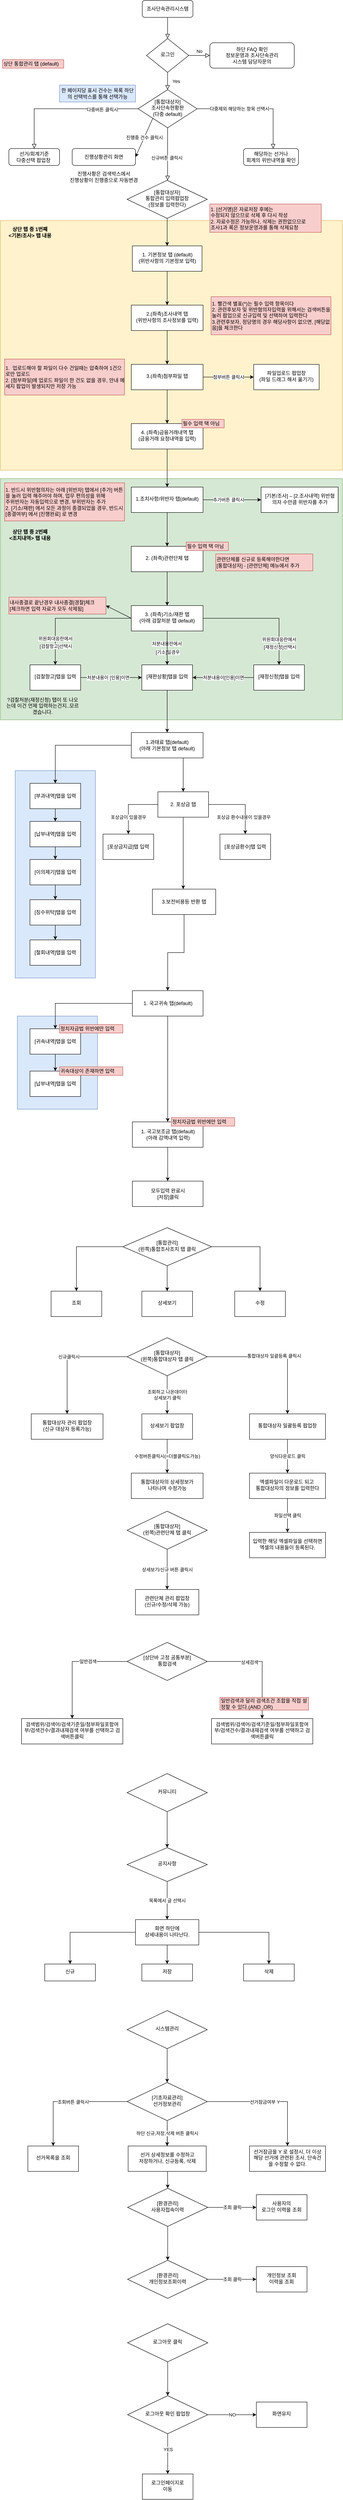 <mxfile version="14.5.10" type="github">
  <diagram id="C5RBs43oDa-KdzZeNtuy" name="Page-1">
    <mxGraphModel dx="1038" dy="548" grid="1" gridSize="10" guides="1" tooltips="1" connect="1" arrows="1" fold="1" page="1" pageScale="1" pageWidth="827" pageHeight="1169" math="0" shadow="0">
      <root>
        <mxCell id="WIyWlLk6GJQsqaUBKTNV-0" />
        <mxCell id="WIyWlLk6GJQsqaUBKTNV-1" parent="WIyWlLk6GJQsqaUBKTNV-0" />
        <mxCell id="6jBMZ8I1oBQu_9AgyXMn-78" value="" style="endArrow=classic;html=1;exitX=0.5;exitY=1;exitDx=0;exitDy=0;entryX=0.5;entryY=0;entryDx=0;entryDy=0;" edge="1" parent="WIyWlLk6GJQsqaUBKTNV-1" source="6jBMZ8I1oBQu_9AgyXMn-67" target="6jBMZ8I1oBQu_9AgyXMn-77">
          <mxGeometry width="50" height="50" relative="1" as="geometry">
            <mxPoint x="490" y="5180" as="sourcePoint" />
            <mxPoint x="406" y="5230" as="targetPoint" />
          </mxGeometry>
        </mxCell>
        <mxCell id="6jBMZ8I1oBQu_9AgyXMn-10" value="" style="rounded=0;whiteSpace=wrap;html=1;fillColor=#dae8fc;strokeColor=#6c8ebf;" vertex="1" parent="WIyWlLk6GJQsqaUBKTNV-1">
          <mxGeometry x="50" y="2470" width="190" height="220" as="geometry" />
        </mxCell>
        <mxCell id="VF_8aTGz_swJNqBdA8Xl-92" value="" style="rounded=0;whiteSpace=wrap;html=1;fillColor=#dae8fc;strokeColor=#6c8ebf;" parent="WIyWlLk6GJQsqaUBKTNV-1" vertex="1">
          <mxGeometry x="45" y="1890" width="190" height="490" as="geometry" />
        </mxCell>
        <mxCell id="VF_8aTGz_swJNqBdA8Xl-57" value="" style="rounded=0;whiteSpace=wrap;html=1;fillColor=#d5e8d4;strokeColor=#82b366;" parent="WIyWlLk6GJQsqaUBKTNV-1" vertex="1">
          <mxGeometry x="10" y="1200" width="810" height="570" as="geometry" />
        </mxCell>
        <mxCell id="VF_8aTGz_swJNqBdA8Xl-43" value="" style="rounded=0;whiteSpace=wrap;html=1;fillColor=#fff2cc;strokeColor=#d6b656;" parent="WIyWlLk6GJQsqaUBKTNV-1" vertex="1">
          <mxGeometry x="10" y="590" width="810" height="590" as="geometry" />
        </mxCell>
        <mxCell id="WIyWlLk6GJQsqaUBKTNV-2" value="" style="rounded=0;html=1;jettySize=auto;orthogonalLoop=1;fontSize=11;endArrow=block;endFill=0;endSize=8;strokeWidth=1;shadow=0;labelBackgroundColor=none;edgeStyle=orthogonalEdgeStyle;" parent="WIyWlLk6GJQsqaUBKTNV-1" source="WIyWlLk6GJQsqaUBKTNV-3" target="WIyWlLk6GJQsqaUBKTNV-6" edge="1">
          <mxGeometry relative="1" as="geometry" />
        </mxCell>
        <mxCell id="WIyWlLk6GJQsqaUBKTNV-3" value="조사단속관리시스템" style="rounded=1;whiteSpace=wrap;html=1;fontSize=12;glass=0;strokeWidth=1;shadow=0;" parent="WIyWlLk6GJQsqaUBKTNV-1" vertex="1">
          <mxGeometry x="346" y="70" width="120" height="40" as="geometry" />
        </mxCell>
        <mxCell id="WIyWlLk6GJQsqaUBKTNV-4" value="Yes" style="rounded=0;html=1;jettySize=auto;orthogonalLoop=1;fontSize=11;endArrow=block;endFill=0;endSize=8;strokeWidth=1;shadow=0;labelBackgroundColor=none;edgeStyle=orthogonalEdgeStyle;" parent="WIyWlLk6GJQsqaUBKTNV-1" source="WIyWlLk6GJQsqaUBKTNV-6" target="WIyWlLk6GJQsqaUBKTNV-10" edge="1">
          <mxGeometry y="20" relative="1" as="geometry">
            <mxPoint as="offset" />
          </mxGeometry>
        </mxCell>
        <mxCell id="WIyWlLk6GJQsqaUBKTNV-5" value="No" style="edgeStyle=orthogonalEdgeStyle;rounded=0;html=1;jettySize=auto;orthogonalLoop=1;fontSize=11;endArrow=block;endFill=0;endSize=8;strokeWidth=1;shadow=0;labelBackgroundColor=none;" parent="WIyWlLk6GJQsqaUBKTNV-1" source="WIyWlLk6GJQsqaUBKTNV-6" target="WIyWlLk6GJQsqaUBKTNV-7" edge="1">
          <mxGeometry y="10" relative="1" as="geometry">
            <mxPoint as="offset" />
          </mxGeometry>
        </mxCell>
        <mxCell id="WIyWlLk6GJQsqaUBKTNV-6" value="로그인" style="rhombus;whiteSpace=wrap;html=1;shadow=0;fontFamily=Helvetica;fontSize=12;align=center;strokeWidth=1;spacing=6;spacingTop=-4;" parent="WIyWlLk6GJQsqaUBKTNV-1" vertex="1">
          <mxGeometry x="356" y="160" width="100" height="80" as="geometry" />
        </mxCell>
        <mxCell id="WIyWlLk6GJQsqaUBKTNV-7" value="하단 FAQ 확인&lt;br&gt;정보운영과 조사단속관리 &lt;br&gt;시스템 담당자문의" style="rounded=1;whiteSpace=wrap;html=1;fontSize=12;glass=0;strokeWidth=1;shadow=0;" parent="WIyWlLk6GJQsqaUBKTNV-1" vertex="1">
          <mxGeometry x="506" y="170" width="200" height="60" as="geometry" />
        </mxCell>
        <mxCell id="WIyWlLk6GJQsqaUBKTNV-8" value="" style="rounded=0;html=1;jettySize=auto;orthogonalLoop=1;fontSize=11;endArrow=block;endFill=0;endSize=8;strokeWidth=1;shadow=0;labelBackgroundColor=none;edgeStyle=orthogonalEdgeStyle;entryX=0.5;entryY=0;entryDx=0;entryDy=0;" parent="WIyWlLk6GJQsqaUBKTNV-1" edge="1">
          <mxGeometry x="0.758" y="44" relative="1" as="geometry">
            <mxPoint as="offset" />
            <mxPoint x="406" y="371" as="sourcePoint" />
            <mxPoint x="406" y="495" as="targetPoint" />
            <Array as="points" />
          </mxGeometry>
        </mxCell>
        <mxCell id="VF_8aTGz_swJNqBdA8Xl-21" value="신규버튼 클릭시" style="edgeLabel;html=1;align=center;verticalAlign=middle;resizable=0;points=[];" parent="WIyWlLk6GJQsqaUBKTNV-8" vertex="1" connectable="0">
          <mxGeometry x="0.136" y="-2" relative="1" as="geometry">
            <mxPoint as="offset" />
          </mxGeometry>
        </mxCell>
        <mxCell id="WIyWlLk6GJQsqaUBKTNV-9" value="" style="edgeStyle=orthogonalEdgeStyle;rounded=0;html=1;jettySize=auto;orthogonalLoop=1;fontSize=11;endArrow=block;endFill=0;endSize=8;strokeWidth=1;shadow=0;labelBackgroundColor=none;" parent="WIyWlLk6GJQsqaUBKTNV-1" source="WIyWlLk6GJQsqaUBKTNV-10" target="WIyWlLk6GJQsqaUBKTNV-12" edge="1">
          <mxGeometry y="10" relative="1" as="geometry">
            <mxPoint as="offset" />
            <Array as="points">
              <mxPoint x="656" y="326" />
            </Array>
          </mxGeometry>
        </mxCell>
        <mxCell id="VF_8aTGz_swJNqBdA8Xl-8" value="다중제외 해당하는 항목 선택시" style="edgeLabel;html=1;align=center;verticalAlign=middle;resizable=0;points=[];" parent="WIyWlLk6GJQsqaUBKTNV-9" vertex="1" connectable="0">
          <mxGeometry x="-0.275" relative="1" as="geometry">
            <mxPoint as="offset" />
          </mxGeometry>
        </mxCell>
        <mxCell id="WIyWlLk6GJQsqaUBKTNV-10" value="[통합대상자]&lt;br&gt;조사단속현황판&lt;br&gt;(다중 default)" style="rhombus;whiteSpace=wrap;html=1;shadow=0;fontFamily=Helvetica;fontSize=12;align=center;strokeWidth=1;spacing=6;spacingTop=-4;" parent="WIyWlLk6GJQsqaUBKTNV-1" vertex="1">
          <mxGeometry x="336" y="281" width="140" height="90" as="geometry" />
        </mxCell>
        <mxCell id="WIyWlLk6GJQsqaUBKTNV-12" value=" 해당하는 선거나 &lt;br&gt;회계의 위반내역을 확인" style="rounded=1;whiteSpace=wrap;html=1;fontSize=12;glass=0;strokeWidth=1;shadow=0;" parent="WIyWlLk6GJQsqaUBKTNV-1" vertex="1">
          <mxGeometry x="586" y="420" width="130" height="40" as="geometry" />
        </mxCell>
        <mxCell id="VF_8aTGz_swJNqBdA8Xl-0" value="한 페이지당 표시 건수는 목록 하단의 선택박스를 통해 선택가능" style="text;html=1;strokeColor=#6c8ebf;fillColor=#dae8fc;align=center;verticalAlign=middle;whiteSpace=wrap;rounded=0;" parent="WIyWlLk6GJQsqaUBKTNV-1" vertex="1">
          <mxGeometry x="150" y="270" width="180" height="40" as="geometry" />
        </mxCell>
        <mxCell id="VF_8aTGz_swJNqBdA8Xl-3" value="선거/회계기준 &lt;br&gt;다중선택 팝업창&amp;nbsp;" style="rounded=1;whiteSpace=wrap;html=1;fontSize=12;glass=0;strokeWidth=1;shadow=0;" parent="WIyWlLk6GJQsqaUBKTNV-1" vertex="1">
          <mxGeometry x="30" y="420" width="120" height="40" as="geometry" />
        </mxCell>
        <mxCell id="VF_8aTGz_swJNqBdA8Xl-4" value="" style="edgeStyle=orthogonalEdgeStyle;rounded=0;html=1;jettySize=auto;orthogonalLoop=1;fontSize=11;endArrow=block;endFill=0;endSize=8;strokeWidth=1;shadow=0;labelBackgroundColor=none;exitX=0;exitY=0.5;exitDx=0;exitDy=0;" parent="WIyWlLk6GJQsqaUBKTNV-1" source="WIyWlLk6GJQsqaUBKTNV-10" target="VF_8aTGz_swJNqBdA8Xl-3" edge="1">
          <mxGeometry x="-0.286" y="14" relative="1" as="geometry">
            <mxPoint as="offset" />
            <mxPoint x="486" y="336" as="sourcePoint" />
            <mxPoint x="636" y="420" as="targetPoint" />
          </mxGeometry>
        </mxCell>
        <mxCell id="VF_8aTGz_swJNqBdA8Xl-6" value="다중버튼 클릭시" style="edgeLabel;html=1;align=center;verticalAlign=middle;resizable=0;points=[];" parent="VF_8aTGz_swJNqBdA8Xl-4" vertex="1" connectable="0">
          <mxGeometry x="-0.498" y="2" relative="1" as="geometry">
            <mxPoint as="offset" />
          </mxGeometry>
        </mxCell>
        <mxCell id="VF_8aTGz_swJNqBdA8Xl-11" value="진행상황관리 화면" style="rounded=1;whiteSpace=wrap;html=1;fontSize=12;glass=0;strokeWidth=1;shadow=0;" parent="WIyWlLk6GJQsqaUBKTNV-1" vertex="1">
          <mxGeometry x="180" y="420" width="150" height="40" as="geometry" />
        </mxCell>
        <mxCell id="VF_8aTGz_swJNqBdA8Xl-15" value="진행중 건수 클릭시" style="endArrow=classic;html=1;exitX=0;exitY=1;exitDx=0;exitDy=0;entryX=1;entryY=0.5;entryDx=0;entryDy=0;" parent="WIyWlLk6GJQsqaUBKTNV-1" source="WIyWlLk6GJQsqaUBKTNV-10" target="VF_8aTGz_swJNqBdA8Xl-11" edge="1">
          <mxGeometry width="50" height="50" relative="1" as="geometry">
            <mxPoint x="310" y="500" as="sourcePoint" />
            <mxPoint x="360" y="450" as="targetPoint" />
          </mxGeometry>
        </mxCell>
        <mxCell id="VF_8aTGz_swJNqBdA8Xl-26" value="" style="edgeStyle=orthogonalEdgeStyle;rounded=0;orthogonalLoop=1;jettySize=auto;html=1;" parent="WIyWlLk6GJQsqaUBKTNV-1" source="VF_8aTGz_swJNqBdA8Xl-17" target="VF_8aTGz_swJNqBdA8Xl-25" edge="1">
          <mxGeometry relative="1" as="geometry" />
        </mxCell>
        <mxCell id="VF_8aTGz_swJNqBdA8Xl-17" value="[통합대상자]&lt;br&gt;통합관리 입력팝업창&lt;br&gt;(정보를 입력한다)" style="rhombus;whiteSpace=wrap;html=1;shadow=0;fontFamily=Helvetica;fontSize=12;align=center;strokeWidth=1;spacing=6;spacingTop=-4;" parent="WIyWlLk6GJQsqaUBKTNV-1" vertex="1">
          <mxGeometry x="310" y="495" width="190" height="90" as="geometry" />
        </mxCell>
        <mxCell id="VF_8aTGz_swJNqBdA8Xl-18" value="진행사황은 검색박스에서&lt;br&gt;진행상황이 진행중으로 자동변경" style="text;html=1;strokeColor=none;fillColor=none;align=center;verticalAlign=middle;whiteSpace=wrap;rounded=0;" parent="WIyWlLk6GJQsqaUBKTNV-1" vertex="1">
          <mxGeometry x="165" y="470" width="180" height="34" as="geometry" />
        </mxCell>
        <mxCell id="VF_8aTGz_swJNqBdA8Xl-22" value="1. [선거명]은 자료저장 후에는 &lt;br&gt;수정되지 않으므로 삭제 후 다시 작성&lt;br&gt;2. 자료수정은 가능하나, 삭제는 권한없으므로&lt;br&gt;조사1과 록은 정보운영과를 통해 삭제요청" style="text;html=1;strokeColor=#b85450;fillColor=#f8cecc;align=left;verticalAlign=middle;whiteSpace=wrap;rounded=0;" parent="WIyWlLk6GJQsqaUBKTNV-1" vertex="1">
          <mxGeometry x="506" y="551" width="264" height="67" as="geometry" />
        </mxCell>
        <mxCell id="VF_8aTGz_swJNqBdA8Xl-28" value="" style="edgeStyle=orthogonalEdgeStyle;rounded=0;orthogonalLoop=1;jettySize=auto;html=1;" parent="WIyWlLk6GJQsqaUBKTNV-1" source="VF_8aTGz_swJNqBdA8Xl-25" target="VF_8aTGz_swJNqBdA8Xl-27" edge="1">
          <mxGeometry relative="1" as="geometry" />
        </mxCell>
        <mxCell id="VF_8aTGz_swJNqBdA8Xl-25" value="1. 기본정보 탭 (default)&lt;br&gt;(위반사항의 기본정보 입력)" style="whiteSpace=wrap;html=1;shadow=0;strokeWidth=1;spacing=6;spacingTop=-4;" parent="WIyWlLk6GJQsqaUBKTNV-1" vertex="1">
          <mxGeometry x="322.5" y="650" width="165" height="60" as="geometry" />
        </mxCell>
        <mxCell id="VF_8aTGz_swJNqBdA8Xl-30" value="" style="edgeStyle=orthogonalEdgeStyle;rounded=0;orthogonalLoop=1;jettySize=auto;html=1;" parent="WIyWlLk6GJQsqaUBKTNV-1" source="VF_8aTGz_swJNqBdA8Xl-27" target="VF_8aTGz_swJNqBdA8Xl-29" edge="1">
          <mxGeometry relative="1" as="geometry" />
        </mxCell>
        <mxCell id="VF_8aTGz_swJNqBdA8Xl-27" value="2.(좌측)조사내역 탭&lt;br&gt;(위반사항의 조사정보를 입력)" style="whiteSpace=wrap;html=1;shadow=0;strokeWidth=1;spacing=6;spacingTop=-4;" parent="WIyWlLk6GJQsqaUBKTNV-1" vertex="1">
          <mxGeometry x="320" y="790" width="170" height="60" as="geometry" />
        </mxCell>
        <mxCell id="VF_8aTGz_swJNqBdA8Xl-33" value="첨부버튼 클릭시" style="edgeStyle=orthogonalEdgeStyle;rounded=0;orthogonalLoop=1;jettySize=auto;html=1;" parent="WIyWlLk6GJQsqaUBKTNV-1" source="VF_8aTGz_swJNqBdA8Xl-29" target="VF_8aTGz_swJNqBdA8Xl-32" edge="1">
          <mxGeometry relative="1" as="geometry" />
        </mxCell>
        <mxCell id="VF_8aTGz_swJNqBdA8Xl-36" value="" style="edgeStyle=orthogonalEdgeStyle;rounded=0;orthogonalLoop=1;jettySize=auto;html=1;" parent="WIyWlLk6GJQsqaUBKTNV-1" source="VF_8aTGz_swJNqBdA8Xl-29" target="VF_8aTGz_swJNqBdA8Xl-35" edge="1">
          <mxGeometry relative="1" as="geometry" />
        </mxCell>
        <mxCell id="VF_8aTGz_swJNqBdA8Xl-29" value="3.(좌측)첨부파일 탭" style="whiteSpace=wrap;html=1;shadow=0;strokeWidth=1;spacing=6;spacingTop=-4;" parent="WIyWlLk6GJQsqaUBKTNV-1" vertex="1">
          <mxGeometry x="320" y="930" width="170" height="60" as="geometry" />
        </mxCell>
        <mxCell id="VF_8aTGz_swJNqBdA8Xl-31" value="1. 빨간색 별표(*)는 필수 입력 항목이다&lt;br&gt;2. 관련후보자 및 위반혐의자입력을 위해서는 검색버튼을 눌러 팝업으로 신규입력 및 선택하여 입력한다&lt;br&gt;3.관련후보자, 정당명의 경우 해당사항이 없으면, [해당없음]을 체크한다" style="text;html=1;strokeColor=#b85450;fillColor=#f8cecc;align=left;verticalAlign=middle;whiteSpace=wrap;rounded=0;" parent="WIyWlLk6GJQsqaUBKTNV-1" vertex="1">
          <mxGeometry x="509" y="770" width="284" height="90" as="geometry" />
        </mxCell>
        <mxCell id="VF_8aTGz_swJNqBdA8Xl-32" value="파일업로드 팝업창&lt;br&gt;(파일 드래그 해서 옮기기)" style="whiteSpace=wrap;html=1;shadow=0;strokeWidth=1;spacing=6;spacingTop=-4;" parent="WIyWlLk6GJQsqaUBKTNV-1" vertex="1">
          <mxGeometry x="610" y="930" width="155" height="60" as="geometry" />
        </mxCell>
        <mxCell id="VF_8aTGz_swJNqBdA8Xl-34" value="1.&amp;nbsp; 업로드해야 할 파일이 다수 건일때는 압축하여 1건으로만 업로드&lt;br&gt;2.&amp;nbsp;[첨부파일]에 업로드 파일이 한 건도 없을 경우, 안내 메세지 팝업이 발생되지만 저장 가능" style="text;html=1;strokeColor=#b85450;fillColor=#f8cecc;align=left;verticalAlign=middle;whiteSpace=wrap;rounded=0;" parent="WIyWlLk6GJQsqaUBKTNV-1" vertex="1">
          <mxGeometry x="20" y="917.5" width="284" height="85" as="geometry" />
        </mxCell>
        <mxCell id="VF_8aTGz_swJNqBdA8Xl-38" value="" style="edgeStyle=orthogonalEdgeStyle;rounded=0;orthogonalLoop=1;jettySize=auto;html=1;" parent="WIyWlLk6GJQsqaUBKTNV-1" source="VF_8aTGz_swJNqBdA8Xl-35" target="VF_8aTGz_swJNqBdA8Xl-37" edge="1">
          <mxGeometry relative="1" as="geometry" />
        </mxCell>
        <mxCell id="VF_8aTGz_swJNqBdA8Xl-35" value="4. (좌측)금융거래내역 탭&lt;br&gt;(금융거래 요청내역을 입력)" style="whiteSpace=wrap;html=1;shadow=0;strokeWidth=1;spacing=6;spacingTop=-4;" parent="WIyWlLk6GJQsqaUBKTNV-1" vertex="1">
          <mxGeometry x="320" y="1070" width="170" height="60" as="geometry" />
        </mxCell>
        <mxCell id="VF_8aTGz_swJNqBdA8Xl-47" value="" style="edgeStyle=orthogonalEdgeStyle;rounded=0;orthogonalLoop=1;jettySize=auto;html=1;" parent="WIyWlLk6GJQsqaUBKTNV-1" source="VF_8aTGz_swJNqBdA8Xl-37" target="VF_8aTGz_swJNqBdA8Xl-46" edge="1">
          <mxGeometry relative="1" as="geometry" />
        </mxCell>
        <mxCell id="VF_8aTGz_swJNqBdA8Xl-48" value="추가버튼 클릭시" style="edgeLabel;html=1;align=center;verticalAlign=middle;resizable=0;points=[];" parent="VF_8aTGz_swJNqBdA8Xl-47" vertex="1" connectable="0">
          <mxGeometry x="0.189" y="2" relative="1" as="geometry">
            <mxPoint x="-22" y="2" as="offset" />
          </mxGeometry>
        </mxCell>
        <mxCell id="VF_8aTGz_swJNqBdA8Xl-52" value="" style="edgeStyle=orthogonalEdgeStyle;rounded=0;orthogonalLoop=1;jettySize=auto;html=1;" parent="WIyWlLk6GJQsqaUBKTNV-1" source="VF_8aTGz_swJNqBdA8Xl-37" target="VF_8aTGz_swJNqBdA8Xl-51" edge="1">
          <mxGeometry relative="1" as="geometry" />
        </mxCell>
        <mxCell id="VF_8aTGz_swJNqBdA8Xl-37" value="1.조치사항/위반자 탭(default)" style="whiteSpace=wrap;html=1;shadow=0;strokeWidth=1;spacing=6;spacingTop=-4;" parent="WIyWlLk6GJQsqaUBKTNV-1" vertex="1">
          <mxGeometry x="320" y="1220" width="170" height="60" as="geometry" />
        </mxCell>
        <mxCell id="VF_8aTGz_swJNqBdA8Xl-39" value="필수 입력 택 아님" style="text;html=1;strokeColor=#b85450;fillColor=#f8cecc;align=left;verticalAlign=middle;whiteSpace=wrap;rounded=0;" parent="WIyWlLk6GJQsqaUBKTNV-1" vertex="1">
          <mxGeometry x="440" y="1060" width="100" height="20" as="geometry" />
        </mxCell>
        <mxCell id="VF_8aTGz_swJNqBdA8Xl-44" value="&lt;b&gt;상단 탭 중 1번째 &lt;br&gt;&amp;lt;기본/조사&amp;gt; 탭 내용&lt;/b&gt;" style="text;html=1;strokeColor=none;fillColor=none;align=center;verticalAlign=middle;whiteSpace=wrap;rounded=0;" parent="WIyWlLk6GJQsqaUBKTNV-1" vertex="1">
          <mxGeometry x="20" y="601" width="120" height="34" as="geometry" />
        </mxCell>
        <mxCell id="VF_8aTGz_swJNqBdA8Xl-46" value="&lt;span style=&quot;text-align: left&quot;&gt;[기본/조사] – [2.조사내역] 위반혐의자 수만큼 &lt;/span&gt;위반자를 추가" style="whiteSpace=wrap;html=1;shadow=0;strokeWidth=1;spacing=6;spacingTop=-4;" parent="WIyWlLk6GJQsqaUBKTNV-1" vertex="1">
          <mxGeometry x="627.5" y="1220" width="182.5" height="60" as="geometry" />
        </mxCell>
        <mxCell id="VF_8aTGz_swJNqBdA8Xl-50" value="1. 반드시 위반혐의자는 아래 [위반자] 탭에서 [추가] 버튼을 눌러 입력 해주어야 하며, 업무 편의성을 위해&lt;br&gt; 주위반자는 자동입력으로 변경, 부위반자는 추가&lt;br&gt;2. [기소/재판] 에서 모든 과정이 종결되었을 경우, 반드시 [종결여부] 에서 [진행완료] 로 변경" style="text;html=1;strokeColor=#b85450;fillColor=#f8cecc;align=left;verticalAlign=middle;whiteSpace=wrap;rounded=0;" parent="WIyWlLk6GJQsqaUBKTNV-1" vertex="1">
          <mxGeometry x="20" y="1210" width="284" height="90" as="geometry" />
        </mxCell>
        <mxCell id="VF_8aTGz_swJNqBdA8Xl-56" value="" style="edgeStyle=orthogonalEdgeStyle;rounded=0;orthogonalLoop=1;jettySize=auto;html=1;" parent="WIyWlLk6GJQsqaUBKTNV-1" source="VF_8aTGz_swJNqBdA8Xl-51" target="VF_8aTGz_swJNqBdA8Xl-55" edge="1">
          <mxGeometry relative="1" as="geometry" />
        </mxCell>
        <mxCell id="VF_8aTGz_swJNqBdA8Xl-51" value="2. (좌측)관련단체 탭" style="whiteSpace=wrap;html=1;shadow=0;strokeWidth=1;spacing=6;spacingTop=-4;" parent="WIyWlLk6GJQsqaUBKTNV-1" vertex="1">
          <mxGeometry x="320" y="1360" width="170" height="60" as="geometry" />
        </mxCell>
        <mxCell id="VF_8aTGz_swJNqBdA8Xl-53" value="필수 입력 택 아님" style="text;html=1;strokeColor=#b85450;fillColor=#f8cecc;align=left;verticalAlign=middle;whiteSpace=wrap;rounded=0;" parent="WIyWlLk6GJQsqaUBKTNV-1" vertex="1">
          <mxGeometry x="450" y="1350" width="100" height="20" as="geometry" />
        </mxCell>
        <mxCell id="VF_8aTGz_swJNqBdA8Xl-54" value="관련단체를 신규로 등록해야한다면 &lt;br&gt;[통합대상자] - [관련단체] 메뉴에서 추가" style="text;html=1;strokeColor=#b85450;fillColor=#f8cecc;align=left;verticalAlign=middle;whiteSpace=wrap;rounded=0;" parent="WIyWlLk6GJQsqaUBKTNV-1" vertex="1">
          <mxGeometry x="520" y="1378" width="230" height="40" as="geometry" />
        </mxCell>
        <mxCell id="VF_8aTGz_swJNqBdA8Xl-60" value="" style="edgeStyle=orthogonalEdgeStyle;rounded=0;orthogonalLoop=1;jettySize=auto;html=1;" parent="WIyWlLk6GJQsqaUBKTNV-1" source="VF_8aTGz_swJNqBdA8Xl-55" target="VF_8aTGz_swJNqBdA8Xl-59" edge="1">
          <mxGeometry relative="1" as="geometry" />
        </mxCell>
        <mxCell id="VF_8aTGz_swJNqBdA8Xl-72" value="처분내용란에서" style="edgeLabel;html=1;align=center;verticalAlign=middle;resizable=0;points=[];" parent="VF_8aTGz_swJNqBdA8Xl-60" vertex="1" connectable="0">
          <mxGeometry x="-0.265" y="-1" relative="1" as="geometry">
            <mxPoint as="offset" />
          </mxGeometry>
        </mxCell>
        <mxCell id="VF_8aTGz_swJNqBdA8Xl-73" value="[기소]일경우" style="edgeLabel;html=1;align=center;verticalAlign=middle;resizable=0;points=[];" parent="VF_8aTGz_swJNqBdA8Xl-60" vertex="1" connectable="0">
          <mxGeometry x="0.235" y="1" relative="1" as="geometry">
            <mxPoint as="offset" />
          </mxGeometry>
        </mxCell>
        <mxCell id="VF_8aTGz_swJNqBdA8Xl-62" value="" style="edgeStyle=orthogonalEdgeStyle;rounded=0;orthogonalLoop=1;jettySize=auto;html=1;" parent="WIyWlLk6GJQsqaUBKTNV-1" source="VF_8aTGz_swJNqBdA8Xl-55" target="VF_8aTGz_swJNqBdA8Xl-61" edge="1">
          <mxGeometry relative="1" as="geometry" />
        </mxCell>
        <mxCell id="VF_8aTGz_swJNqBdA8Xl-65" value="[검찰항고]선택시" style="edgeLabel;html=1;align=center;verticalAlign=middle;resizable=0;points=[];" parent="VF_8aTGz_swJNqBdA8Xl-62" vertex="1" connectable="0">
          <mxGeometry x="0.696" y="1" relative="1" as="geometry">
            <mxPoint as="offset" />
          </mxGeometry>
        </mxCell>
        <mxCell id="VF_8aTGz_swJNqBdA8Xl-67" value="위원회대응란에서" style="edgeLabel;html=1;align=center;verticalAlign=middle;resizable=0;points=[];" parent="VF_8aTGz_swJNqBdA8Xl-62" vertex="1" connectable="0">
          <mxGeometry x="0.531" relative="1" as="geometry">
            <mxPoint y="6" as="offset" />
          </mxGeometry>
        </mxCell>
        <mxCell id="VF_8aTGz_swJNqBdA8Xl-64" value="" style="edgeStyle=orthogonalEdgeStyle;rounded=0;orthogonalLoop=1;jettySize=auto;html=1;" parent="WIyWlLk6GJQsqaUBKTNV-1" source="VF_8aTGz_swJNqBdA8Xl-55" target="VF_8aTGz_swJNqBdA8Xl-63" edge="1">
          <mxGeometry relative="1" as="geometry" />
        </mxCell>
        <mxCell id="VF_8aTGz_swJNqBdA8Xl-70" value="위원회대응란에서" style="edgeLabel;html=1;align=center;verticalAlign=middle;resizable=0;points=[];" parent="VF_8aTGz_swJNqBdA8Xl-64" vertex="1" connectable="0">
          <mxGeometry x="0.541" y="-2" relative="1" as="geometry">
            <mxPoint x="2" y="6" as="offset" />
          </mxGeometry>
        </mxCell>
        <mxCell id="VF_8aTGz_swJNqBdA8Xl-71" value="[재정신청]선택시" style="edgeLabel;html=1;align=center;verticalAlign=middle;resizable=0;points=[];" parent="VF_8aTGz_swJNqBdA8Xl-64" vertex="1" connectable="0">
          <mxGeometry x="0.706" y="2" relative="1" as="geometry">
            <mxPoint as="offset" />
          </mxGeometry>
        </mxCell>
        <mxCell id="VF_8aTGz_swJNqBdA8Xl-80" style="edgeStyle=orthogonalEdgeStyle;rounded=0;orthogonalLoop=1;jettySize=auto;html=1;" parent="WIyWlLk6GJQsqaUBKTNV-1" source="VF_8aTGz_swJNqBdA8Xl-55" edge="1">
          <mxGeometry relative="1" as="geometry">
            <mxPoint x="405" y="1800" as="targetPoint" />
          </mxGeometry>
        </mxCell>
        <mxCell id="VF_8aTGz_swJNqBdA8Xl-55" value="3. (좌측)기소/재판 탭&lt;br&gt;(아래 검찰처분 탭 default)" style="whiteSpace=wrap;html=1;shadow=0;strokeWidth=1;spacing=6;spacingTop=-4;" parent="WIyWlLk6GJQsqaUBKTNV-1" vertex="1">
          <mxGeometry x="320" y="1500" width="170" height="60" as="geometry" />
        </mxCell>
        <mxCell id="VF_8aTGz_swJNqBdA8Xl-58" value="&lt;b&gt;상단 탭 중 2번째 &lt;br&gt;&amp;lt;조치내역&amp;gt; 탭 내용&lt;/b&gt;" style="text;html=1;strokeColor=none;fillColor=none;align=center;verticalAlign=middle;whiteSpace=wrap;rounded=0;" parent="WIyWlLk6GJQsqaUBKTNV-1" vertex="1">
          <mxGeometry x="20" y="1316" width="120" height="34" as="geometry" />
        </mxCell>
        <mxCell id="VF_8aTGz_swJNqBdA8Xl-59" value="[재판상황]탭을 입력" style="whiteSpace=wrap;html=1;shadow=0;strokeWidth=1;spacing=6;spacingTop=-4;" parent="WIyWlLk6GJQsqaUBKTNV-1" vertex="1">
          <mxGeometry x="345" y="1640" width="120" height="60" as="geometry" />
        </mxCell>
        <mxCell id="VF_8aTGz_swJNqBdA8Xl-61" value="[검찰항고]탭을 입력" style="whiteSpace=wrap;html=1;shadow=0;strokeWidth=1;spacing=6;spacingTop=-4;" parent="WIyWlLk6GJQsqaUBKTNV-1" vertex="1">
          <mxGeometry x="80" y="1640" width="120" height="60" as="geometry" />
        </mxCell>
        <mxCell id="VF_8aTGz_swJNqBdA8Xl-63" value="[재정신청]탭을 입력" style="whiteSpace=wrap;html=1;shadow=0;strokeWidth=1;spacing=6;spacingTop=-4;" parent="WIyWlLk6GJQsqaUBKTNV-1" vertex="1">
          <mxGeometry x="610" y="1640" width="120" height="60" as="geometry" />
        </mxCell>
        <mxCell id="VF_8aTGz_swJNqBdA8Xl-74" value="내사종결로 끝난경우 내사종결[경찰]체크&lt;br&gt;[체크하면 입력 자료가 모두 삭제됨]" style="text;html=1;strokeColor=#b85450;fillColor=#f8cecc;align=left;verticalAlign=middle;whiteSpace=wrap;rounded=0;" parent="WIyWlLk6GJQsqaUBKTNV-1" vertex="1">
          <mxGeometry x="30" y="1480" width="230" height="40" as="geometry" />
        </mxCell>
        <mxCell id="VF_8aTGz_swJNqBdA8Xl-75" value="" style="endArrow=classic;html=1;entryX=1;entryY=0.5;entryDx=0;entryDy=0;exitX=0;exitY=0.5;exitDx=0;exitDy=0;" parent="WIyWlLk6GJQsqaUBKTNV-1" source="VF_8aTGz_swJNqBdA8Xl-55" target="VF_8aTGz_swJNqBdA8Xl-74" edge="1">
          <mxGeometry width="50" height="50" relative="1" as="geometry">
            <mxPoint x="310" y="1640" as="sourcePoint" />
            <mxPoint x="360" y="1590" as="targetPoint" />
          </mxGeometry>
        </mxCell>
        <mxCell id="VF_8aTGz_swJNqBdA8Xl-76" value="처분내용이 [인용]이면" style="endArrow=classic;html=1;exitX=1;exitY=0.5;exitDx=0;exitDy=0;entryX=0;entryY=0.5;entryDx=0;entryDy=0;" parent="WIyWlLk6GJQsqaUBKTNV-1" source="VF_8aTGz_swJNqBdA8Xl-61" edge="1">
          <mxGeometry x="-0.111" width="50" height="50" relative="1" as="geometry">
            <mxPoint x="210" y="1670" as="sourcePoint" />
            <mxPoint x="345" y="1670" as="targetPoint" />
            <mxPoint as="offset" />
          </mxGeometry>
        </mxCell>
        <mxCell id="VF_8aTGz_swJNqBdA8Xl-77" value="처분내용이[인용]이면" style="endArrow=classic;html=1;exitX=0;exitY=0.5;exitDx=0;exitDy=0;entryX=1;entryY=0.5;entryDx=0;entryDy=0;" parent="WIyWlLk6GJQsqaUBKTNV-1" source="VF_8aTGz_swJNqBdA8Xl-63" target="VF_8aTGz_swJNqBdA8Xl-59" edge="1">
          <mxGeometry width="50" height="50" relative="1" as="geometry">
            <mxPoint x="310" y="1640" as="sourcePoint" />
            <mxPoint x="360" y="1590" as="targetPoint" />
          </mxGeometry>
        </mxCell>
        <mxCell id="VF_8aTGz_swJNqBdA8Xl-78" value="?검찰처분(재정신청) 탭이 또 나오는데 이건 언제 입력하는건지..모르겠습니다." style="text;html=1;strokeColor=none;fillColor=none;align=center;verticalAlign=middle;whiteSpace=wrap;rounded=0;" parent="WIyWlLk6GJQsqaUBKTNV-1" vertex="1">
          <mxGeometry x="20" y="1720" width="180" height="34" as="geometry" />
        </mxCell>
        <mxCell id="VF_8aTGz_swJNqBdA8Xl-83" value="" style="edgeStyle=orthogonalEdgeStyle;rounded=0;orthogonalLoop=1;jettySize=auto;html=1;" parent="WIyWlLk6GJQsqaUBKTNV-1" source="VF_8aTGz_swJNqBdA8Xl-81" target="VF_8aTGz_swJNqBdA8Xl-82" edge="1">
          <mxGeometry relative="1" as="geometry" />
        </mxCell>
        <mxCell id="VF_8aTGz_swJNqBdA8Xl-94" value="" style="edgeStyle=orthogonalEdgeStyle;rounded=0;orthogonalLoop=1;jettySize=auto;html=1;" parent="WIyWlLk6GJQsqaUBKTNV-1" source="VF_8aTGz_swJNqBdA8Xl-81" target="VF_8aTGz_swJNqBdA8Xl-93" edge="1">
          <mxGeometry relative="1" as="geometry">
            <Array as="points">
              <mxPoint x="443" y="1900" />
              <mxPoint x="443" y="1900" />
            </Array>
          </mxGeometry>
        </mxCell>
        <mxCell id="VF_8aTGz_swJNqBdA8Xl-81" value="1.과태료 탭(default)&lt;br&gt;(아래 기본정보 탭 default)" style="rounded=0;whiteSpace=wrap;html=1;" parent="WIyWlLk6GJQsqaUBKTNV-1" vertex="1">
          <mxGeometry x="320" y="1800" width="170" height="60" as="geometry" />
        </mxCell>
        <mxCell id="VF_8aTGz_swJNqBdA8Xl-85" value="" style="edgeStyle=orthogonalEdgeStyle;rounded=0;orthogonalLoop=1;jettySize=auto;html=1;" parent="WIyWlLk6GJQsqaUBKTNV-1" source="VF_8aTGz_swJNqBdA8Xl-82" target="VF_8aTGz_swJNqBdA8Xl-84" edge="1">
          <mxGeometry relative="1" as="geometry" />
        </mxCell>
        <mxCell id="VF_8aTGz_swJNqBdA8Xl-82" value="[부과내역]탭을 입력" style="whiteSpace=wrap;html=1;rounded=0;" parent="WIyWlLk6GJQsqaUBKTNV-1" vertex="1">
          <mxGeometry x="80" y="1920" width="120" height="60" as="geometry" />
        </mxCell>
        <mxCell id="VF_8aTGz_swJNqBdA8Xl-87" value="" style="edgeStyle=orthogonalEdgeStyle;rounded=0;orthogonalLoop=1;jettySize=auto;html=1;" parent="WIyWlLk6GJQsqaUBKTNV-1" source="VF_8aTGz_swJNqBdA8Xl-84" target="VF_8aTGz_swJNqBdA8Xl-86" edge="1">
          <mxGeometry relative="1" as="geometry" />
        </mxCell>
        <mxCell id="VF_8aTGz_swJNqBdA8Xl-84" value="[납부내역]탭을 입력" style="whiteSpace=wrap;html=1;rounded=0;" parent="WIyWlLk6GJQsqaUBKTNV-1" vertex="1">
          <mxGeometry x="80" y="2010" width="120" height="60" as="geometry" />
        </mxCell>
        <mxCell id="VF_8aTGz_swJNqBdA8Xl-89" value="" style="edgeStyle=orthogonalEdgeStyle;rounded=0;orthogonalLoop=1;jettySize=auto;html=1;" parent="WIyWlLk6GJQsqaUBKTNV-1" source="VF_8aTGz_swJNqBdA8Xl-86" target="VF_8aTGz_swJNqBdA8Xl-88" edge="1">
          <mxGeometry relative="1" as="geometry" />
        </mxCell>
        <mxCell id="VF_8aTGz_swJNqBdA8Xl-86" value="[이의제기]탭을 입력" style="whiteSpace=wrap;html=1;rounded=0;" parent="WIyWlLk6GJQsqaUBKTNV-1" vertex="1">
          <mxGeometry x="80" y="2100" width="120" height="60" as="geometry" />
        </mxCell>
        <mxCell id="VF_8aTGz_swJNqBdA8Xl-91" value="" style="edgeStyle=orthogonalEdgeStyle;rounded=0;orthogonalLoop=1;jettySize=auto;html=1;" parent="WIyWlLk6GJQsqaUBKTNV-1" source="VF_8aTGz_swJNqBdA8Xl-88" target="VF_8aTGz_swJNqBdA8Xl-90" edge="1">
          <mxGeometry relative="1" as="geometry" />
        </mxCell>
        <mxCell id="VF_8aTGz_swJNqBdA8Xl-88" value="[징수위탁]탭을 입력" style="whiteSpace=wrap;html=1;rounded=0;" parent="WIyWlLk6GJQsqaUBKTNV-1" vertex="1">
          <mxGeometry x="80" y="2195" width="120" height="60" as="geometry" />
        </mxCell>
        <mxCell id="VF_8aTGz_swJNqBdA8Xl-90" value="[철회내역]탭을 입력" style="whiteSpace=wrap;html=1;rounded=0;" parent="WIyWlLk6GJQsqaUBKTNV-1" vertex="1">
          <mxGeometry x="80" y="2290" width="120" height="60" as="geometry" />
        </mxCell>
        <mxCell id="VF_8aTGz_swJNqBdA8Xl-96" value="" style="edgeStyle=orthogonalEdgeStyle;rounded=0;orthogonalLoop=1;jettySize=auto;html=1;" parent="WIyWlLk6GJQsqaUBKTNV-1" source="VF_8aTGz_swJNqBdA8Xl-93" target="VF_8aTGz_swJNqBdA8Xl-95" edge="1">
          <mxGeometry relative="1" as="geometry" />
        </mxCell>
        <mxCell id="VF_8aTGz_swJNqBdA8Xl-97" value="포상금이 있을경우" style="edgeLabel;html=1;align=center;verticalAlign=middle;resizable=0;points=[];" parent="VF_8aTGz_swJNqBdA8Xl-96" vertex="1" connectable="0">
          <mxGeometry x="0.323" y="2" relative="1" as="geometry">
            <mxPoint x="-2" y="7" as="offset" />
          </mxGeometry>
        </mxCell>
        <mxCell id="VF_8aTGz_swJNqBdA8Xl-99" value="" style="edgeStyle=orthogonalEdgeStyle;rounded=0;orthogonalLoop=1;jettySize=auto;html=1;" parent="WIyWlLk6GJQsqaUBKTNV-1" source="VF_8aTGz_swJNqBdA8Xl-93" target="VF_8aTGz_swJNqBdA8Xl-98" edge="1">
          <mxGeometry relative="1" as="geometry" />
        </mxCell>
        <mxCell id="VF_8aTGz_swJNqBdA8Xl-100" value="포상금 환수내용이 있을경우" style="edgeLabel;html=1;align=center;verticalAlign=middle;resizable=0;points=[];" parent="VF_8aTGz_swJNqBdA8Xl-99" vertex="1" connectable="0">
          <mxGeometry x="0.702" y="-2" relative="1" as="geometry">
            <mxPoint x="-2" y="-17" as="offset" />
          </mxGeometry>
        </mxCell>
        <mxCell id="VF_8aTGz_swJNqBdA8Xl-93" value="2. 포상금 탭" style="whiteSpace=wrap;html=1;rounded=0;" parent="WIyWlLk6GJQsqaUBKTNV-1" vertex="1">
          <mxGeometry x="383" y="1940" width="120" height="60" as="geometry" />
        </mxCell>
        <mxCell id="VF_8aTGz_swJNqBdA8Xl-95" value="[포상금지급]탭 입력" style="whiteSpace=wrap;html=1;rounded=0;" parent="WIyWlLk6GJQsqaUBKTNV-1" vertex="1">
          <mxGeometry x="253" y="2040" width="120" height="60" as="geometry" />
        </mxCell>
        <mxCell id="VF_8aTGz_swJNqBdA8Xl-98" value="[포상금환수]탭 입력" style="whiteSpace=wrap;html=1;rounded=0;" parent="WIyWlLk6GJQsqaUBKTNV-1" vertex="1">
          <mxGeometry x="530" y="2040" width="120" height="60" as="geometry" />
        </mxCell>
        <mxCell id="6jBMZ8I1oBQu_9AgyXMn-1" value="" style="edgeStyle=orthogonalEdgeStyle;rounded=0;orthogonalLoop=1;jettySize=auto;html=1;" edge="1" parent="WIyWlLk6GJQsqaUBKTNV-1" source="VF_8aTGz_swJNqBdA8Xl-101" target="6jBMZ8I1oBQu_9AgyXMn-0">
          <mxGeometry relative="1" as="geometry" />
        </mxCell>
        <mxCell id="VF_8aTGz_swJNqBdA8Xl-101" value="3.보전비용등 반환 탭" style="whiteSpace=wrap;html=1;rounded=0;" parent="WIyWlLk6GJQsqaUBKTNV-1" vertex="1">
          <mxGeometry x="370" y="2170" width="150" height="60" as="geometry" />
        </mxCell>
        <mxCell id="VF_8aTGz_swJNqBdA8Xl-103" value="" style="endArrow=classic;html=1;exitX=0.5;exitY=1;exitDx=0;exitDy=0;" parent="WIyWlLk6GJQsqaUBKTNV-1" source="VF_8aTGz_swJNqBdA8Xl-93" edge="1">
          <mxGeometry width="50" height="50" relative="1" as="geometry">
            <mxPoint x="330" y="2030" as="sourcePoint" />
            <mxPoint x="443" y="2170" as="targetPoint" />
          </mxGeometry>
        </mxCell>
        <mxCell id="6jBMZ8I1oBQu_9AgyXMn-5" value="" style="edgeStyle=orthogonalEdgeStyle;rounded=0;orthogonalLoop=1;jettySize=auto;html=1;" edge="1" parent="WIyWlLk6GJQsqaUBKTNV-1" source="6jBMZ8I1oBQu_9AgyXMn-0" target="6jBMZ8I1oBQu_9AgyXMn-4">
          <mxGeometry relative="1" as="geometry" />
        </mxCell>
        <mxCell id="6jBMZ8I1oBQu_9AgyXMn-14" value="" style="edgeStyle=orthogonalEdgeStyle;rounded=0;orthogonalLoop=1;jettySize=auto;html=1;" edge="1" parent="WIyWlLk6GJQsqaUBKTNV-1" source="6jBMZ8I1oBQu_9AgyXMn-0" target="6jBMZ8I1oBQu_9AgyXMn-13">
          <mxGeometry relative="1" as="geometry" />
        </mxCell>
        <mxCell id="6jBMZ8I1oBQu_9AgyXMn-0" value="1. 국고귀속 탭(default)" style="whiteSpace=wrap;html=1;rounded=0;" vertex="1" parent="WIyWlLk6GJQsqaUBKTNV-1">
          <mxGeometry x="322.5" y="2410" width="167.5" height="60" as="geometry" />
        </mxCell>
        <mxCell id="6jBMZ8I1oBQu_9AgyXMn-7" value="" style="edgeStyle=orthogonalEdgeStyle;rounded=0;orthogonalLoop=1;jettySize=auto;html=1;" edge="1" parent="WIyWlLk6GJQsqaUBKTNV-1" source="6jBMZ8I1oBQu_9AgyXMn-4" target="6jBMZ8I1oBQu_9AgyXMn-6">
          <mxGeometry relative="1" as="geometry" />
        </mxCell>
        <mxCell id="6jBMZ8I1oBQu_9AgyXMn-4" value="[귀속내역]탭을 입력" style="whiteSpace=wrap;html=1;rounded=0;" vertex="1" parent="WIyWlLk6GJQsqaUBKTNV-1">
          <mxGeometry x="80" y="2500" width="120" height="60" as="geometry" />
        </mxCell>
        <mxCell id="6jBMZ8I1oBQu_9AgyXMn-6" value="[납부내역]탭을 입력" style="whiteSpace=wrap;html=1;rounded=0;" vertex="1" parent="WIyWlLk6GJQsqaUBKTNV-1">
          <mxGeometry x="80" y="2600" width="120" height="60" as="geometry" />
        </mxCell>
        <mxCell id="6jBMZ8I1oBQu_9AgyXMn-8" value="정치자금법 위반에만 입력" style="text;html=1;strokeColor=#b85450;fillColor=#f8cecc;align=left;verticalAlign=middle;whiteSpace=wrap;rounded=0;" vertex="1" parent="WIyWlLk6GJQsqaUBKTNV-1">
          <mxGeometry x="150" y="2490" width="150" height="20" as="geometry" />
        </mxCell>
        <mxCell id="6jBMZ8I1oBQu_9AgyXMn-9" value="귀속대상이 존재하면 입력" style="text;html=1;strokeColor=#b85450;fillColor=#f8cecc;align=left;verticalAlign=middle;whiteSpace=wrap;rounded=0;" vertex="1" parent="WIyWlLk6GJQsqaUBKTNV-1">
          <mxGeometry x="150" y="2590" width="150" height="20" as="geometry" />
        </mxCell>
        <mxCell id="6jBMZ8I1oBQu_9AgyXMn-17" value="" style="edgeStyle=orthogonalEdgeStyle;rounded=0;orthogonalLoop=1;jettySize=auto;html=1;" edge="1" parent="WIyWlLk6GJQsqaUBKTNV-1" source="6jBMZ8I1oBQu_9AgyXMn-13" target="6jBMZ8I1oBQu_9AgyXMn-16">
          <mxGeometry relative="1" as="geometry" />
        </mxCell>
        <mxCell id="6jBMZ8I1oBQu_9AgyXMn-13" value="1. 국고보조금 탭(default)&lt;br&gt;(아래 감액내역 입력)" style="whiteSpace=wrap;html=1;rounded=0;" vertex="1" parent="WIyWlLk6GJQsqaUBKTNV-1">
          <mxGeometry x="322.5" y="2720" width="167.5" height="60" as="geometry" />
        </mxCell>
        <mxCell id="6jBMZ8I1oBQu_9AgyXMn-15" value="정치자금법 위반에만 입력" style="text;html=1;strokeColor=#b85450;fillColor=#f8cecc;align=left;verticalAlign=middle;whiteSpace=wrap;rounded=0;" vertex="1" parent="WIyWlLk6GJQsqaUBKTNV-1">
          <mxGeometry x="415" y="2710" width="150" height="20" as="geometry" />
        </mxCell>
        <mxCell id="6jBMZ8I1oBQu_9AgyXMn-16" value="모두입력 완료시 &lt;br&gt;[저장]클릭" style="whiteSpace=wrap;html=1;rounded=0;" vertex="1" parent="WIyWlLk6GJQsqaUBKTNV-1">
          <mxGeometry x="322.5" y="2860" width="167.5" height="60" as="geometry" />
        </mxCell>
        <mxCell id="6jBMZ8I1oBQu_9AgyXMn-23" value="" style="edgeStyle=orthogonalEdgeStyle;rounded=0;orthogonalLoop=1;jettySize=auto;html=1;" edge="1" parent="WIyWlLk6GJQsqaUBKTNV-1" source="6jBMZ8I1oBQu_9AgyXMn-21" target="6jBMZ8I1oBQu_9AgyXMn-22">
          <mxGeometry relative="1" as="geometry" />
        </mxCell>
        <mxCell id="6jBMZ8I1oBQu_9AgyXMn-25" value="" style="edgeStyle=orthogonalEdgeStyle;rounded=0;orthogonalLoop=1;jettySize=auto;html=1;" edge="1" parent="WIyWlLk6GJQsqaUBKTNV-1" source="6jBMZ8I1oBQu_9AgyXMn-21" target="6jBMZ8I1oBQu_9AgyXMn-24">
          <mxGeometry relative="1" as="geometry" />
        </mxCell>
        <mxCell id="6jBMZ8I1oBQu_9AgyXMn-27" value="" style="edgeStyle=orthogonalEdgeStyle;rounded=0;orthogonalLoop=1;jettySize=auto;html=1;" edge="1" parent="WIyWlLk6GJQsqaUBKTNV-1" source="6jBMZ8I1oBQu_9AgyXMn-21" target="6jBMZ8I1oBQu_9AgyXMn-26">
          <mxGeometry relative="1" as="geometry" />
        </mxCell>
        <mxCell id="6jBMZ8I1oBQu_9AgyXMn-21" value="[통합관리]&lt;br&gt;(왼쪽)통합조사조치 탭 클릭" style="rhombus;whiteSpace=wrap;html=1;shadow=0;fontFamily=Helvetica;fontSize=12;align=center;strokeWidth=1;spacing=6;spacingTop=-4;" vertex="1" parent="WIyWlLk6GJQsqaUBKTNV-1">
          <mxGeometry x="300" y="2970" width="210" height="90" as="geometry" />
        </mxCell>
        <mxCell id="6jBMZ8I1oBQu_9AgyXMn-22" value="상세보기" style="whiteSpace=wrap;html=1;shadow=0;strokeWidth=1;spacing=6;spacingTop=-4;" vertex="1" parent="WIyWlLk6GJQsqaUBKTNV-1">
          <mxGeometry x="345" y="3120" width="120" height="60" as="geometry" />
        </mxCell>
        <mxCell id="6jBMZ8I1oBQu_9AgyXMn-24" value="조회" style="whiteSpace=wrap;html=1;shadow=0;strokeWidth=1;spacing=6;spacingTop=-4;" vertex="1" parent="WIyWlLk6GJQsqaUBKTNV-1">
          <mxGeometry x="130" y="3120" width="120" height="60" as="geometry" />
        </mxCell>
        <mxCell id="6jBMZ8I1oBQu_9AgyXMn-26" value="수정" style="whiteSpace=wrap;html=1;shadow=0;strokeWidth=1;spacing=6;spacingTop=-4;" vertex="1" parent="WIyWlLk6GJQsqaUBKTNV-1">
          <mxGeometry x="565" y="3120" width="120" height="60" as="geometry" />
        </mxCell>
        <mxCell id="6jBMZ8I1oBQu_9AgyXMn-30" value="신규클릭시" style="edgeStyle=orthogonalEdgeStyle;rounded=0;orthogonalLoop=1;jettySize=auto;html=1;" edge="1" parent="WIyWlLk6GJQsqaUBKTNV-1" source="6jBMZ8I1oBQu_9AgyXMn-28" target="6jBMZ8I1oBQu_9AgyXMn-29">
          <mxGeometry relative="1" as="geometry" />
        </mxCell>
        <mxCell id="6jBMZ8I1oBQu_9AgyXMn-32" value="조회하고 나온데이터&lt;br&gt;상세보기 클릭" style="edgeStyle=orthogonalEdgeStyle;rounded=0;orthogonalLoop=1;jettySize=auto;html=1;" edge="1" parent="WIyWlLk6GJQsqaUBKTNV-1" source="6jBMZ8I1oBQu_9AgyXMn-28" target="6jBMZ8I1oBQu_9AgyXMn-31">
          <mxGeometry relative="1" as="geometry" />
        </mxCell>
        <mxCell id="6jBMZ8I1oBQu_9AgyXMn-36" value="" style="edgeStyle=orthogonalEdgeStyle;rounded=0;orthogonalLoop=1;jettySize=auto;html=1;" edge="1" parent="WIyWlLk6GJQsqaUBKTNV-1" source="6jBMZ8I1oBQu_9AgyXMn-28" target="6jBMZ8I1oBQu_9AgyXMn-35">
          <mxGeometry relative="1" as="geometry" />
        </mxCell>
        <mxCell id="6jBMZ8I1oBQu_9AgyXMn-37" value="통합대상자 일괄등록 클릭시" style="edgeLabel;html=1;align=center;verticalAlign=middle;resizable=0;points=[];" vertex="1" connectable="0" parent="6jBMZ8I1oBQu_9AgyXMn-36">
          <mxGeometry x="-0.028" y="2" relative="1" as="geometry">
            <mxPoint as="offset" />
          </mxGeometry>
        </mxCell>
        <mxCell id="6jBMZ8I1oBQu_9AgyXMn-28" value="[통합대상자]&lt;br&gt;(왼쪽)통합대상자 탭 클릭" style="rhombus;whiteSpace=wrap;html=1;shadow=0;fontFamily=Helvetica;fontSize=12;align=center;strokeWidth=1;spacing=6;spacingTop=-4;" vertex="1" parent="WIyWlLk6GJQsqaUBKTNV-1">
          <mxGeometry x="310" y="3230" width="190" height="90" as="geometry" />
        </mxCell>
        <mxCell id="6jBMZ8I1oBQu_9AgyXMn-29" value="통합대상자 관리 팝업창&lt;br&gt;(신규 대상자 등록가능)" style="whiteSpace=wrap;html=1;shadow=0;strokeWidth=1;spacing=6;spacingTop=-4;" vertex="1" parent="WIyWlLk6GJQsqaUBKTNV-1">
          <mxGeometry x="83" y="3410" width="170" height="60" as="geometry" />
        </mxCell>
        <mxCell id="6jBMZ8I1oBQu_9AgyXMn-34" value="수정버튼클릭시(=더블클릭도가능)" style="edgeStyle=orthogonalEdgeStyle;rounded=0;orthogonalLoop=1;jettySize=auto;html=1;" edge="1" parent="WIyWlLk6GJQsqaUBKTNV-1" source="6jBMZ8I1oBQu_9AgyXMn-31" target="6jBMZ8I1oBQu_9AgyXMn-33">
          <mxGeometry relative="1" as="geometry" />
        </mxCell>
        <mxCell id="6jBMZ8I1oBQu_9AgyXMn-31" value="상세보기 팝업창" style="whiteSpace=wrap;html=1;shadow=0;strokeWidth=1;spacing=6;spacingTop=-4;" vertex="1" parent="WIyWlLk6GJQsqaUBKTNV-1">
          <mxGeometry x="345" y="3410" width="120" height="60" as="geometry" />
        </mxCell>
        <mxCell id="6jBMZ8I1oBQu_9AgyXMn-33" value="통합대상자의 상세정보가 &lt;br&gt;나타나며 수정가능" style="whiteSpace=wrap;html=1;shadow=0;strokeWidth=1;spacing=6;spacingTop=-4;" vertex="1" parent="WIyWlLk6GJQsqaUBKTNV-1">
          <mxGeometry x="320" y="3550" width="170" height="60" as="geometry" />
        </mxCell>
        <mxCell id="6jBMZ8I1oBQu_9AgyXMn-39" value="양식다운로드 클릭" style="edgeStyle=orthogonalEdgeStyle;rounded=0;orthogonalLoop=1;jettySize=auto;html=1;" edge="1" parent="WIyWlLk6GJQsqaUBKTNV-1" source="6jBMZ8I1oBQu_9AgyXMn-35" target="6jBMZ8I1oBQu_9AgyXMn-38">
          <mxGeometry relative="1" as="geometry" />
        </mxCell>
        <mxCell id="6jBMZ8I1oBQu_9AgyXMn-35" value="통합대상자 일괄등록 팝업창" style="whiteSpace=wrap;html=1;shadow=0;strokeWidth=1;spacing=6;spacingTop=-4;" vertex="1" parent="WIyWlLk6GJQsqaUBKTNV-1">
          <mxGeometry x="600" y="3410" width="180" height="60" as="geometry" />
        </mxCell>
        <mxCell id="6jBMZ8I1oBQu_9AgyXMn-41" value="파일선택 클릭" style="edgeStyle=orthogonalEdgeStyle;rounded=0;orthogonalLoop=1;jettySize=auto;html=1;" edge="1" parent="WIyWlLk6GJQsqaUBKTNV-1" source="6jBMZ8I1oBQu_9AgyXMn-38" target="6jBMZ8I1oBQu_9AgyXMn-40">
          <mxGeometry relative="1" as="geometry" />
        </mxCell>
        <mxCell id="6jBMZ8I1oBQu_9AgyXMn-38" value="엑셀파일이 다운로드 되고&amp;nbsp; &lt;br&gt;통합대상자의 정보를 입력한다" style="whiteSpace=wrap;html=1;shadow=0;strokeWidth=1;spacing=6;spacingTop=-4;" vertex="1" parent="WIyWlLk6GJQsqaUBKTNV-1">
          <mxGeometry x="600" y="3550" width="180" height="60" as="geometry" />
        </mxCell>
        <mxCell id="6jBMZ8I1oBQu_9AgyXMn-40" value="입력한 해당 엑셀파일을 선택하면 엑셀의 내용들이 등록된다." style="whiteSpace=wrap;html=1;shadow=0;strokeWidth=1;spacing=6;spacingTop=-4;" vertex="1" parent="WIyWlLk6GJQsqaUBKTNV-1">
          <mxGeometry x="600" y="3690" width="180" height="60" as="geometry" />
        </mxCell>
        <mxCell id="6jBMZ8I1oBQu_9AgyXMn-44" value="상세보기/신규 버튼 클릭시" style="edgeStyle=orthogonalEdgeStyle;rounded=0;orthogonalLoop=1;jettySize=auto;html=1;" edge="1" parent="WIyWlLk6GJQsqaUBKTNV-1" source="6jBMZ8I1oBQu_9AgyXMn-42" target="6jBMZ8I1oBQu_9AgyXMn-43">
          <mxGeometry relative="1" as="geometry" />
        </mxCell>
        <mxCell id="6jBMZ8I1oBQu_9AgyXMn-42" value="[통합대상자]&lt;br&gt;(왼쪽)관련단체 탭 클릭" style="rhombus;whiteSpace=wrap;html=1;shadow=0;fontFamily=Helvetica;fontSize=12;align=center;strokeWidth=1;spacing=6;spacingTop=-4;" vertex="1" parent="WIyWlLk6GJQsqaUBKTNV-1">
          <mxGeometry x="310" y="3640" width="190" height="90" as="geometry" />
        </mxCell>
        <mxCell id="6jBMZ8I1oBQu_9AgyXMn-43" value="관련단체 관리 팝업창&lt;br&gt;(신규/수정/삭제 가능)" style="whiteSpace=wrap;html=1;shadow=0;strokeWidth=1;spacing=6;spacingTop=-4;" vertex="1" parent="WIyWlLk6GJQsqaUBKTNV-1">
          <mxGeometry x="330" y="3825" width="150" height="60" as="geometry" />
        </mxCell>
        <mxCell id="6jBMZ8I1oBQu_9AgyXMn-46" value="상단 통합관리 탭 (default)" style="text;html=1;strokeColor=#b85450;fillColor=#f8cecc;align=left;verticalAlign=middle;whiteSpace=wrap;rounded=0;" vertex="1" parent="WIyWlLk6GJQsqaUBKTNV-1">
          <mxGeometry x="15" y="210" width="145" height="20" as="geometry" />
        </mxCell>
        <mxCell id="6jBMZ8I1oBQu_9AgyXMn-49" value="일반검색" style="edgeStyle=orthogonalEdgeStyle;rounded=0;orthogonalLoop=1;jettySize=auto;html=1;" edge="1" parent="WIyWlLk6GJQsqaUBKTNV-1" source="6jBMZ8I1oBQu_9AgyXMn-47" target="6jBMZ8I1oBQu_9AgyXMn-48">
          <mxGeometry x="-0.294" relative="1" as="geometry">
            <mxPoint as="offset" />
          </mxGeometry>
        </mxCell>
        <mxCell id="6jBMZ8I1oBQu_9AgyXMn-51" value="" style="edgeStyle=orthogonalEdgeStyle;rounded=0;orthogonalLoop=1;jettySize=auto;html=1;" edge="1" parent="WIyWlLk6GJQsqaUBKTNV-1" source="6jBMZ8I1oBQu_9AgyXMn-47" target="6jBMZ8I1oBQu_9AgyXMn-50">
          <mxGeometry relative="1" as="geometry" />
        </mxCell>
        <mxCell id="6jBMZ8I1oBQu_9AgyXMn-52" value="상세검색" style="edgeLabel;html=1;align=center;verticalAlign=middle;resizable=0;points=[];" vertex="1" connectable="0" parent="6jBMZ8I1oBQu_9AgyXMn-51">
          <mxGeometry x="-0.244" y="-2" relative="1" as="geometry">
            <mxPoint as="offset" />
          </mxGeometry>
        </mxCell>
        <mxCell id="6jBMZ8I1oBQu_9AgyXMn-47" value="[상단바 고정 공통부분]&lt;br&gt;통합검색" style="rhombus;whiteSpace=wrap;html=1;shadow=0;fontFamily=Helvetica;fontSize=12;align=center;strokeWidth=1;spacing=6;spacingTop=-4;" vertex="1" parent="WIyWlLk6GJQsqaUBKTNV-1">
          <mxGeometry x="310" y="3950" width="190" height="90" as="geometry" />
        </mxCell>
        <mxCell id="6jBMZ8I1oBQu_9AgyXMn-48" value="검색범위/검색어/검색기준일/첨부파일포함여부/검색건수/결과내재검색 여부를 선택하고 검색버튼클릭" style="whiteSpace=wrap;html=1;shadow=0;strokeWidth=1;spacing=6;spacingTop=-4;" vertex="1" parent="WIyWlLk6GJQsqaUBKTNV-1">
          <mxGeometry x="60" y="4130" width="240" height="60" as="geometry" />
        </mxCell>
        <mxCell id="6jBMZ8I1oBQu_9AgyXMn-50" value="&lt;span&gt;검색범위/검색어/검색기준일/첨부파일포함여부/검색건수/결과내재검색 여부를 선택하고 검색버튼클릭&lt;/span&gt;" style="whiteSpace=wrap;html=1;shadow=0;strokeWidth=1;spacing=6;spacingTop=-4;" vertex="1" parent="WIyWlLk6GJQsqaUBKTNV-1">
          <mxGeometry x="510" y="4130" width="240" height="60" as="geometry" />
        </mxCell>
        <mxCell id="6jBMZ8I1oBQu_9AgyXMn-53" value="일반검색과 달리 검색조건 조합을 직접 설정할 수 있다.(AND ,OR)" style="text;html=1;strokeColor=#b85450;fillColor=#f8cecc;align=left;verticalAlign=middle;whiteSpace=wrap;rounded=0;" vertex="1" parent="WIyWlLk6GJQsqaUBKTNV-1">
          <mxGeometry x="530" y="4080" width="210" height="30" as="geometry" />
        </mxCell>
        <mxCell id="6jBMZ8I1oBQu_9AgyXMn-56" value="" style="edgeStyle=orthogonalEdgeStyle;rounded=0;orthogonalLoop=1;jettySize=auto;html=1;" edge="1" parent="WIyWlLk6GJQsqaUBKTNV-1" source="6jBMZ8I1oBQu_9AgyXMn-54" target="6jBMZ8I1oBQu_9AgyXMn-55">
          <mxGeometry relative="1" as="geometry" />
        </mxCell>
        <mxCell id="6jBMZ8I1oBQu_9AgyXMn-54" value="커뮤니티" style="rhombus;whiteSpace=wrap;html=1;shadow=0;fontFamily=Helvetica;fontSize=12;align=center;strokeWidth=1;spacing=6;spacingTop=-4;" vertex="1" parent="WIyWlLk6GJQsqaUBKTNV-1">
          <mxGeometry x="310" y="4260" width="190" height="90" as="geometry" />
        </mxCell>
        <mxCell id="6jBMZ8I1oBQu_9AgyXMn-58" value="목록에서 글 선택시" style="edgeStyle=orthogonalEdgeStyle;rounded=0;orthogonalLoop=1;jettySize=auto;html=1;" edge="1" parent="WIyWlLk6GJQsqaUBKTNV-1" source="6jBMZ8I1oBQu_9AgyXMn-55" target="6jBMZ8I1oBQu_9AgyXMn-57">
          <mxGeometry relative="1" as="geometry" />
        </mxCell>
        <mxCell id="6jBMZ8I1oBQu_9AgyXMn-55" value="공지사항" style="rhombus;whiteSpace=wrap;html=1;shadow=0;strokeWidth=1;spacing=6;spacingTop=-4;" vertex="1" parent="WIyWlLk6GJQsqaUBKTNV-1">
          <mxGeometry x="310" y="4435" width="190" height="80" as="geometry" />
        </mxCell>
        <mxCell id="6jBMZ8I1oBQu_9AgyXMn-60" value="" style="edgeStyle=orthogonalEdgeStyle;rounded=0;orthogonalLoop=1;jettySize=auto;html=1;" edge="1" parent="WIyWlLk6GJQsqaUBKTNV-1" source="6jBMZ8I1oBQu_9AgyXMn-57" target="6jBMZ8I1oBQu_9AgyXMn-59">
          <mxGeometry relative="1" as="geometry" />
        </mxCell>
        <mxCell id="6jBMZ8I1oBQu_9AgyXMn-62" value="" style="edgeStyle=orthogonalEdgeStyle;rounded=0;orthogonalLoop=1;jettySize=auto;html=1;" edge="1" parent="WIyWlLk6GJQsqaUBKTNV-1" source="6jBMZ8I1oBQu_9AgyXMn-57" target="6jBMZ8I1oBQu_9AgyXMn-61">
          <mxGeometry relative="1" as="geometry" />
        </mxCell>
        <mxCell id="6jBMZ8I1oBQu_9AgyXMn-64" value="" style="edgeStyle=orthogonalEdgeStyle;rounded=0;orthogonalLoop=1;jettySize=auto;html=1;" edge="1" parent="WIyWlLk6GJQsqaUBKTNV-1" source="6jBMZ8I1oBQu_9AgyXMn-57" target="6jBMZ8I1oBQu_9AgyXMn-63">
          <mxGeometry relative="1" as="geometry" />
        </mxCell>
        <mxCell id="6jBMZ8I1oBQu_9AgyXMn-57" value="화면 하단에 &lt;br&gt;상세내용이 나타난다." style="whiteSpace=wrap;html=1;shadow=0;strokeWidth=1;spacing=6;spacingTop=-4;" vertex="1" parent="WIyWlLk6GJQsqaUBKTNV-1">
          <mxGeometry x="330" y="4605" width="150" height="60" as="geometry" />
        </mxCell>
        <mxCell id="6jBMZ8I1oBQu_9AgyXMn-59" value="신규" style="whiteSpace=wrap;html=1;shadow=0;strokeWidth=1;spacing=6;spacingTop=-4;" vertex="1" parent="WIyWlLk6GJQsqaUBKTNV-1">
          <mxGeometry x="115" y="4710" width="120" height="40" as="geometry" />
        </mxCell>
        <mxCell id="6jBMZ8I1oBQu_9AgyXMn-61" value="삭제" style="whiteSpace=wrap;html=1;shadow=0;strokeWidth=1;spacing=6;spacingTop=-4;" vertex="1" parent="WIyWlLk6GJQsqaUBKTNV-1">
          <mxGeometry x="586" y="4710" width="120" height="40" as="geometry" />
        </mxCell>
        <mxCell id="6jBMZ8I1oBQu_9AgyXMn-63" value="저장" style="whiteSpace=wrap;html=1;shadow=0;strokeWidth=1;spacing=6;spacingTop=-4;" vertex="1" parent="WIyWlLk6GJQsqaUBKTNV-1">
          <mxGeometry x="345" y="4710" width="120" height="40" as="geometry" />
        </mxCell>
        <mxCell id="6jBMZ8I1oBQu_9AgyXMn-68" value="" style="edgeStyle=orthogonalEdgeStyle;rounded=0;orthogonalLoop=1;jettySize=auto;html=1;" edge="1" parent="WIyWlLk6GJQsqaUBKTNV-1" source="6jBMZ8I1oBQu_9AgyXMn-66" target="6jBMZ8I1oBQu_9AgyXMn-67">
          <mxGeometry relative="1" as="geometry" />
        </mxCell>
        <mxCell id="6jBMZ8I1oBQu_9AgyXMn-66" value="시스템관리" style="rhombus;whiteSpace=wrap;html=1;shadow=0;fontFamily=Helvetica;fontSize=12;align=center;strokeWidth=1;spacing=6;spacingTop=-4;" vertex="1" parent="WIyWlLk6GJQsqaUBKTNV-1">
          <mxGeometry x="310" y="4820" width="190" height="90" as="geometry" />
        </mxCell>
        <mxCell id="6jBMZ8I1oBQu_9AgyXMn-70" value="" style="edgeStyle=orthogonalEdgeStyle;rounded=0;orthogonalLoop=1;jettySize=auto;html=1;" edge="1" parent="WIyWlLk6GJQsqaUBKTNV-1" source="6jBMZ8I1oBQu_9AgyXMn-67" target="6jBMZ8I1oBQu_9AgyXMn-69">
          <mxGeometry relative="1" as="geometry" />
        </mxCell>
        <mxCell id="6jBMZ8I1oBQu_9AgyXMn-75" value="조회버튼 클릭시" style="edgeLabel;html=1;align=center;verticalAlign=middle;resizable=0;points=[];" vertex="1" connectable="0" parent="6jBMZ8I1oBQu_9AgyXMn-70">
          <mxGeometry x="-0.086" y="1" relative="1" as="geometry">
            <mxPoint as="offset" />
          </mxGeometry>
        </mxCell>
        <mxCell id="6jBMZ8I1oBQu_9AgyXMn-72" value="하단 신규,저장,삭제 버튼 클릭시" style="edgeStyle=orthogonalEdgeStyle;rounded=0;orthogonalLoop=1;jettySize=auto;html=1;" edge="1" parent="WIyWlLk6GJQsqaUBKTNV-1" source="6jBMZ8I1oBQu_9AgyXMn-67" target="6jBMZ8I1oBQu_9AgyXMn-71">
          <mxGeometry relative="1" as="geometry" />
        </mxCell>
        <mxCell id="6jBMZ8I1oBQu_9AgyXMn-74" value="" style="edgeStyle=orthogonalEdgeStyle;rounded=0;orthogonalLoop=1;jettySize=auto;html=1;" edge="1" parent="WIyWlLk6GJQsqaUBKTNV-1" source="6jBMZ8I1oBQu_9AgyXMn-67" target="6jBMZ8I1oBQu_9AgyXMn-73">
          <mxGeometry relative="1" as="geometry" />
        </mxCell>
        <mxCell id="6jBMZ8I1oBQu_9AgyXMn-76" value="선거잠금여부 Y" style="edgeLabel;html=1;align=center;verticalAlign=middle;resizable=0;points=[];" vertex="1" connectable="0" parent="6jBMZ8I1oBQu_9AgyXMn-74">
          <mxGeometry x="-0.082" y="-1" relative="1" as="geometry">
            <mxPoint as="offset" />
          </mxGeometry>
        </mxCell>
        <mxCell id="6jBMZ8I1oBQu_9AgyXMn-67" value="[기초자료관리]&lt;br&gt;선거정보관리" style="rhombus;whiteSpace=wrap;html=1;shadow=0;fontFamily=Helvetica;fontSize=12;align=center;strokeWidth=1;spacing=6;spacingTop=-4;" vertex="1" parent="WIyWlLk6GJQsqaUBKTNV-1">
          <mxGeometry x="310" y="4990" width="190" height="90" as="geometry" />
        </mxCell>
        <mxCell id="6jBMZ8I1oBQu_9AgyXMn-69" value="선거목록을 조회" style="whiteSpace=wrap;html=1;shadow=0;strokeWidth=1;spacing=6;spacingTop=-4;" vertex="1" parent="WIyWlLk6GJQsqaUBKTNV-1">
          <mxGeometry x="75" y="5140" width="120" height="60" as="geometry" />
        </mxCell>
        <mxCell id="6jBMZ8I1oBQu_9AgyXMn-71" value="선거 상세정보를 수정하고&lt;br&gt;저장하거나, 신규등록, 삭제" style="whiteSpace=wrap;html=1;shadow=0;strokeWidth=1;spacing=6;spacingTop=-4;" vertex="1" parent="WIyWlLk6GJQsqaUBKTNV-1">
          <mxGeometry x="312.5" y="5140" width="185" height="60" as="geometry" />
        </mxCell>
        <mxCell id="6jBMZ8I1oBQu_9AgyXMn-73" value="선거잠금을 Y 로 설정시, 더 이상 해당 선거에 관련된 조사, 단속건을 수정할 수 없다." style="whiteSpace=wrap;html=1;shadow=0;strokeWidth=1;spacing=6;spacingTop=-4;" vertex="1" parent="WIyWlLk6GJQsqaUBKTNV-1">
          <mxGeometry x="600" y="5140" width="180" height="60" as="geometry" />
        </mxCell>
        <mxCell id="6jBMZ8I1oBQu_9AgyXMn-81" value="" style="edgeStyle=orthogonalEdgeStyle;rounded=0;orthogonalLoop=1;jettySize=auto;html=1;" edge="1" parent="WIyWlLk6GJQsqaUBKTNV-1" source="6jBMZ8I1oBQu_9AgyXMn-77" target="6jBMZ8I1oBQu_9AgyXMn-80">
          <mxGeometry relative="1" as="geometry" />
        </mxCell>
        <mxCell id="6jBMZ8I1oBQu_9AgyXMn-83" value="조회 클릭" style="edgeStyle=orthogonalEdgeStyle;rounded=0;orthogonalLoop=1;jettySize=auto;html=1;" edge="1" parent="WIyWlLk6GJQsqaUBKTNV-1" source="6jBMZ8I1oBQu_9AgyXMn-77" target="6jBMZ8I1oBQu_9AgyXMn-82">
          <mxGeometry relative="1" as="geometry" />
        </mxCell>
        <mxCell id="6jBMZ8I1oBQu_9AgyXMn-77" value="[환경관리]&lt;br&gt;사용자접속이력" style="rhombus;whiteSpace=wrap;html=1;shadow=0;fontFamily=Helvetica;fontSize=12;align=center;strokeWidth=1;spacing=6;spacingTop=-4;" vertex="1" parent="WIyWlLk6GJQsqaUBKTNV-1">
          <mxGeometry x="311.25" y="5240" width="190" height="90" as="geometry" />
        </mxCell>
        <mxCell id="6jBMZ8I1oBQu_9AgyXMn-87" value="조회 클릭" style="edgeStyle=orthogonalEdgeStyle;rounded=0;orthogonalLoop=1;jettySize=auto;html=1;" edge="1" parent="WIyWlLk6GJQsqaUBKTNV-1" source="6jBMZ8I1oBQu_9AgyXMn-80" target="6jBMZ8I1oBQu_9AgyXMn-86">
          <mxGeometry relative="1" as="geometry" />
        </mxCell>
        <mxCell id="6jBMZ8I1oBQu_9AgyXMn-80" value="[환경관리]&lt;br&gt;개인정보조회이력" style="rhombus;whiteSpace=wrap;html=1;shadow=0;fontFamily=Helvetica;fontSize=12;align=center;strokeWidth=1;spacing=6;spacingTop=-4;" vertex="1" parent="WIyWlLk6GJQsqaUBKTNV-1">
          <mxGeometry x="311.25" y="5410" width="190" height="90" as="geometry" />
        </mxCell>
        <mxCell id="6jBMZ8I1oBQu_9AgyXMn-82" value="사용자의 &lt;br&gt;로그인 이력을 조회" style="whiteSpace=wrap;html=1;shadow=0;strokeWidth=1;spacing=6;spacingTop=-4;" vertex="1" parent="WIyWlLk6GJQsqaUBKTNV-1">
          <mxGeometry x="616.25" y="5255" width="120" height="60" as="geometry" />
        </mxCell>
        <mxCell id="6jBMZ8I1oBQu_9AgyXMn-86" value="개인정보 조회 &lt;br&gt;이력을 조회" style="whiteSpace=wrap;html=1;shadow=0;strokeWidth=1;spacing=6;spacingTop=-4;" vertex="1" parent="WIyWlLk6GJQsqaUBKTNV-1">
          <mxGeometry x="616.25" y="5425" width="120" height="60" as="geometry" />
        </mxCell>
        <mxCell id="6jBMZ8I1oBQu_9AgyXMn-90" value="" style="edgeStyle=orthogonalEdgeStyle;rounded=0;orthogonalLoop=1;jettySize=auto;html=1;" edge="1" parent="WIyWlLk6GJQsqaUBKTNV-1" source="6jBMZ8I1oBQu_9AgyXMn-88" target="6jBMZ8I1oBQu_9AgyXMn-89">
          <mxGeometry relative="1" as="geometry" />
        </mxCell>
        <mxCell id="6jBMZ8I1oBQu_9AgyXMn-88" value="로그아웃 클릭" style="rhombus;whiteSpace=wrap;html=1;shadow=0;fontFamily=Helvetica;fontSize=12;align=center;strokeWidth=1;spacing=6;spacingTop=-4;" vertex="1" parent="WIyWlLk6GJQsqaUBKTNV-1">
          <mxGeometry x="311.25" y="5560" width="190" height="90" as="geometry" />
        </mxCell>
        <mxCell id="6jBMZ8I1oBQu_9AgyXMn-92" value="" style="edgeStyle=orthogonalEdgeStyle;rounded=0;orthogonalLoop=1;jettySize=auto;html=1;" edge="1" parent="WIyWlLk6GJQsqaUBKTNV-1" source="6jBMZ8I1oBQu_9AgyXMn-89" target="6jBMZ8I1oBQu_9AgyXMn-91">
          <mxGeometry relative="1" as="geometry" />
        </mxCell>
        <mxCell id="6jBMZ8I1oBQu_9AgyXMn-93" value="YES" style="edgeLabel;html=1;align=center;verticalAlign=middle;resizable=0;points=[];" vertex="1" connectable="0" parent="6jBMZ8I1oBQu_9AgyXMn-92">
          <mxGeometry x="-0.234" y="-3" relative="1" as="geometry">
            <mxPoint x="3" as="offset" />
          </mxGeometry>
        </mxCell>
        <mxCell id="6jBMZ8I1oBQu_9AgyXMn-95" value="NO" style="edgeStyle=orthogonalEdgeStyle;rounded=0;orthogonalLoop=1;jettySize=auto;html=1;" edge="1" parent="WIyWlLk6GJQsqaUBKTNV-1" source="6jBMZ8I1oBQu_9AgyXMn-89" target="6jBMZ8I1oBQu_9AgyXMn-94">
          <mxGeometry relative="1" as="geometry" />
        </mxCell>
        <mxCell id="6jBMZ8I1oBQu_9AgyXMn-89" value="로그아웃 확인 팝업창" style="rhombus;whiteSpace=wrap;html=1;shadow=0;fontFamily=Helvetica;fontSize=12;align=center;strokeWidth=1;spacing=6;spacingTop=-4;" vertex="1" parent="WIyWlLk6GJQsqaUBKTNV-1">
          <mxGeometry x="311.25" y="5730" width="190" height="90" as="geometry" />
        </mxCell>
        <mxCell id="6jBMZ8I1oBQu_9AgyXMn-91" value="로그인페이지로 &lt;br&gt;이동" style="whiteSpace=wrap;html=1;shadow=0;strokeWidth=1;spacing=6;spacingTop=-4;" vertex="1" parent="WIyWlLk6GJQsqaUBKTNV-1">
          <mxGeometry x="346.25" y="5915" width="120" height="60" as="geometry" />
        </mxCell>
        <mxCell id="6jBMZ8I1oBQu_9AgyXMn-94" value="화면유지" style="whiteSpace=wrap;html=1;shadow=0;strokeWidth=1;spacing=6;spacingTop=-4;" vertex="1" parent="WIyWlLk6GJQsqaUBKTNV-1">
          <mxGeometry x="616.25" y="5745" width="120" height="60" as="geometry" />
        </mxCell>
      </root>
    </mxGraphModel>
  </diagram>
</mxfile>
